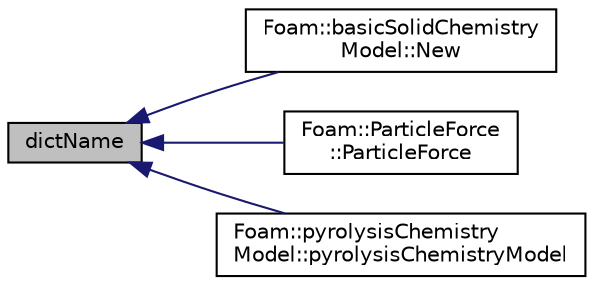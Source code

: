 digraph "dictName"
{
  bgcolor="transparent";
  edge [fontname="Helvetica",fontsize="10",labelfontname="Helvetica",labelfontsize="10"];
  node [fontname="Helvetica",fontsize="10",shape=record];
  rankdir="LR";
  Node1 [label="dictName",height=0.2,width=0.4,color="black", fillcolor="grey75", style="filled" fontcolor="black"];
  Node1 -> Node2 [dir="back",color="midnightblue",fontsize="10",style="solid",fontname="Helvetica"];
  Node2 [label="Foam::basicSolidChemistry\lModel::New",height=0.2,width=0.4,color="black",URL="$classFoam_1_1basicSolidChemistryModel.html#a0d716179d65bd0a5a370080c72a51df8",tooltip="Selector. "];
  Node1 -> Node3 [dir="back",color="midnightblue",fontsize="10",style="solid",fontname="Helvetica"];
  Node3 [label="Foam::ParticleForce\l::ParticleForce",height=0.2,width=0.4,color="black",URL="$classFoam_1_1ParticleForce.html#ac22b9ea70a8a18e9e7b812b0d51e11e4",tooltip="Construct from mesh. "];
  Node1 -> Node4 [dir="back",color="midnightblue",fontsize="10",style="solid",fontname="Helvetica"];
  Node4 [label="Foam::pyrolysisChemistry\lModel::pyrolysisChemistryModel",height=0.2,width=0.4,color="black",URL="$classFoam_1_1pyrolysisChemistryModel.html#a5995ed4613ec6fe1e14e11869ba8357e",tooltip="Construct from thermo. "];
}
